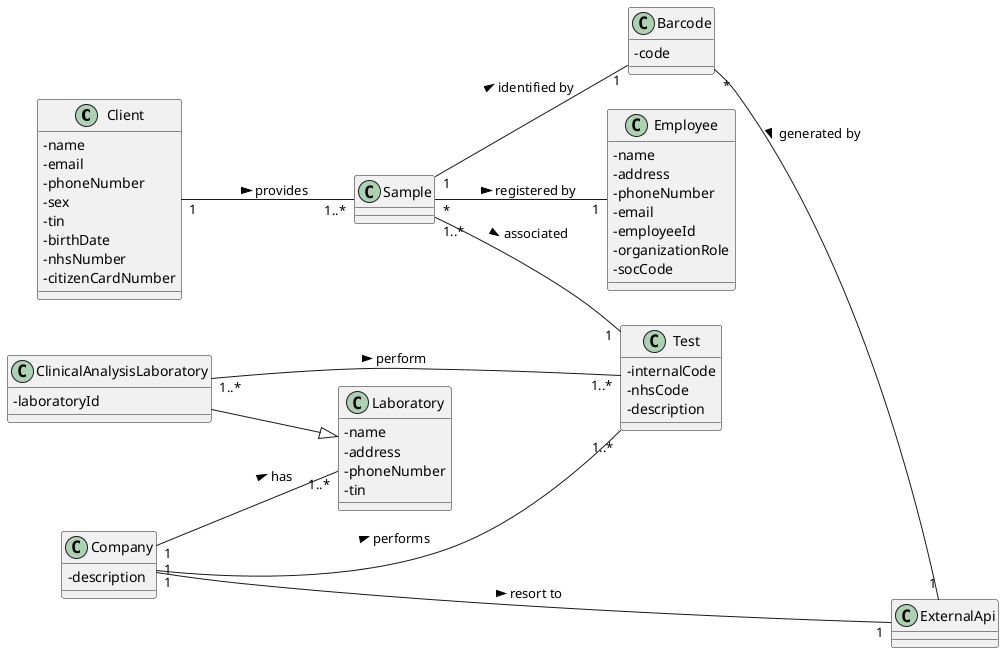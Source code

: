@startuml
'https://plantuml.com/class-diagram
skinparam classAttributeIconSize 0
left to right direction
class Client{
 - name
 - email
 - phoneNumber
 - sex
 - tin
 - birthDate
 - nhsNumber
 - citizenCardNumber
}

class Sample{
}

class Test{
-internalCode
-nhsCode
-description
}

class Barcode{
-code
}

class Employee{
-name
-address
-phoneNumber
-email
-employeeId
-organizationRole
-socCode
}
class Laboratory{
-name
-address
-phoneNumber
-tin
}

class ClinicalAnalysisLaboratory{
-laboratoryId
}
class Company{
-description
}


ClinicalAnalysisLaboratory --|> Laboratory
ClinicalAnalysisLaboratory "1..*"---"1..*" Test : perform >
Company "1"--"1..*" Laboratory : has >
Sample "1..*"--"1" Test : associated >
Sample "1"--"1" Barcode : identified by >
Sample "*"--"1" Employee : registered by >
Client "1"--"1..*" Sample : provides >
Barcode "*"--"1" ExternalApi : generated by >
Company "1"---"1" ExternalApi : resort to >
Company "1"---"1..*" Test : performs >

@enduml